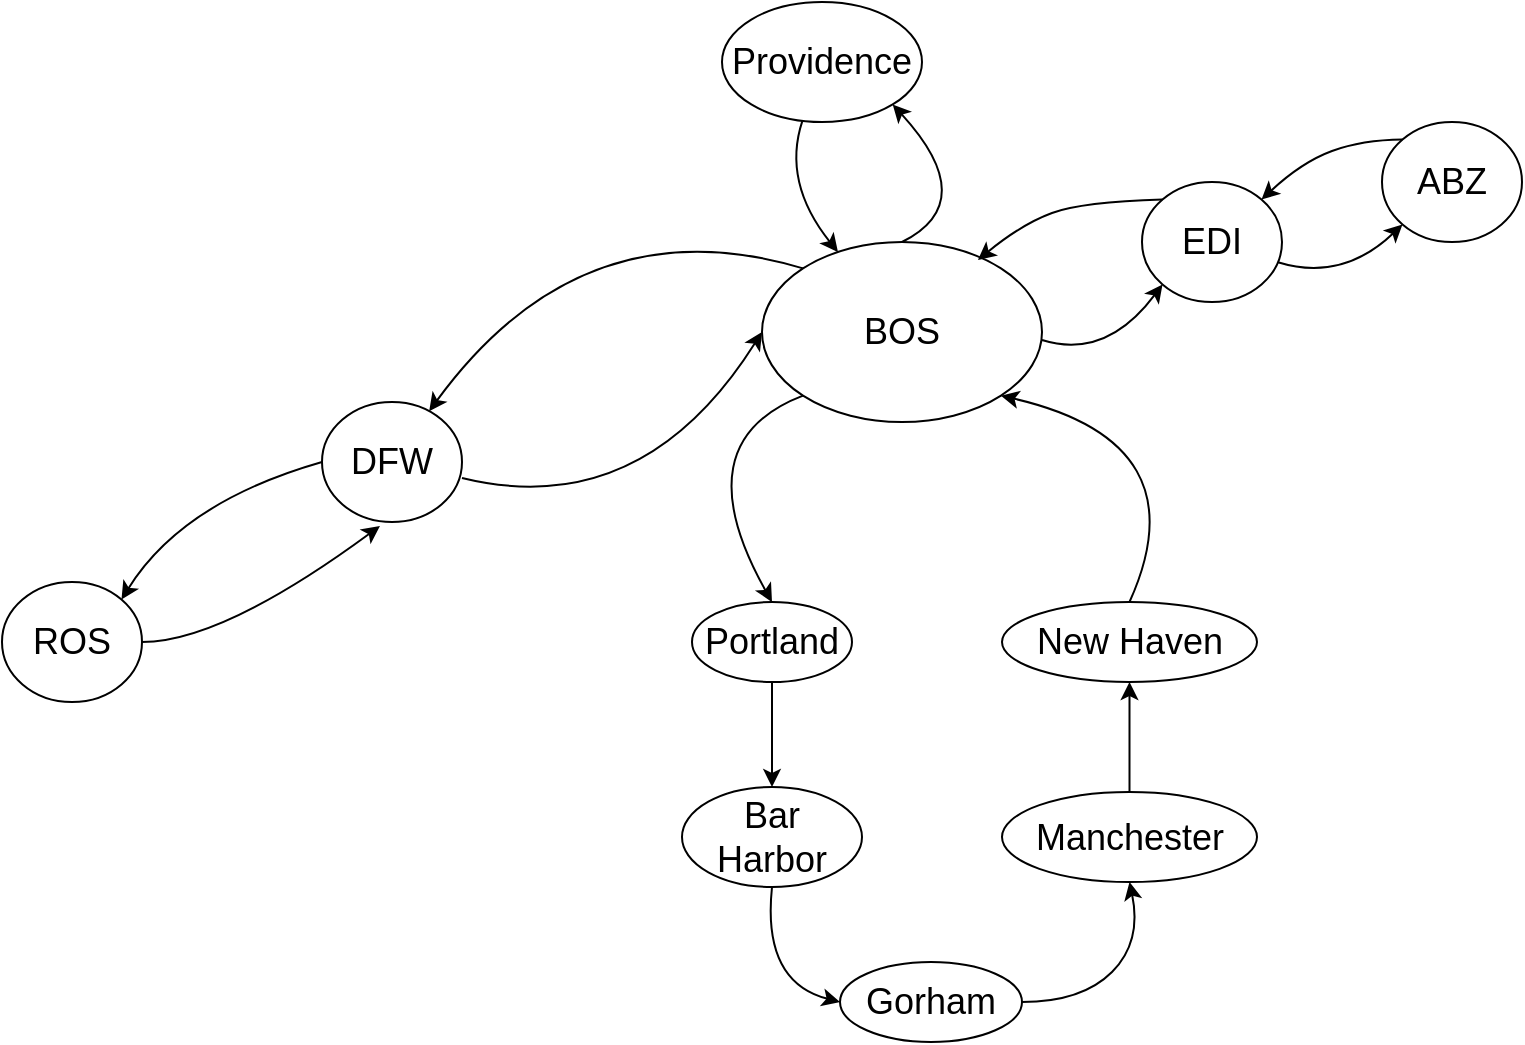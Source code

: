 <mxfile version="24.5.4" type="github">
  <diagram name="Page-1" id="ADkXKBwfeDoaxuX5Rr1g">
    <mxGraphModel dx="1247" dy="747" grid="1" gridSize="10" guides="1" tooltips="1" connect="1" arrows="1" fold="1" page="1" pageScale="1" pageWidth="1169" pageHeight="827" math="0" shadow="0">
      <root>
        <mxCell id="0" />
        <mxCell id="1" parent="0" />
        <mxCell id="pDruWIuyvUxlKhOgC-xd-1" value="&lt;font style=&quot;font-size: 18px;&quot;&gt;ABZ&lt;/font&gt;" style="ellipse;whiteSpace=wrap;html=1;" vertex="1" parent="1">
          <mxGeometry x="730" y="100" width="70" height="60" as="geometry" />
        </mxCell>
        <mxCell id="pDruWIuyvUxlKhOgC-xd-2" value="&lt;font style=&quot;font-size: 18px;&quot;&gt;EDI&lt;/font&gt;" style="ellipse;whiteSpace=wrap;html=1;" vertex="1" parent="1">
          <mxGeometry x="610" y="130" width="70" height="60" as="geometry" />
        </mxCell>
        <mxCell id="pDruWIuyvUxlKhOgC-xd-3" value="&lt;font style=&quot;font-size: 18px;&quot;&gt;BOS&lt;/font&gt;" style="ellipse;whiteSpace=wrap;html=1;" vertex="1" parent="1">
          <mxGeometry x="420" y="160" width="140" height="90" as="geometry" />
        </mxCell>
        <mxCell id="pDruWIuyvUxlKhOgC-xd-4" value="&lt;font style=&quot;font-size: 18px;&quot;&gt;DFW&lt;/font&gt;" style="ellipse;whiteSpace=wrap;html=1;" vertex="1" parent="1">
          <mxGeometry x="200" y="240" width="70" height="60" as="geometry" />
        </mxCell>
        <mxCell id="pDruWIuyvUxlKhOgC-xd-5" value="&lt;font style=&quot;font-size: 18px;&quot;&gt;ROS&lt;/font&gt;" style="ellipse;whiteSpace=wrap;html=1;" vertex="1" parent="1">
          <mxGeometry x="40" y="330" width="70" height="60" as="geometry" />
        </mxCell>
        <mxCell id="pDruWIuyvUxlKhOgC-xd-6" value="&lt;span style=&quot;font-size: 18px;&quot;&gt;Providence&lt;/span&gt;" style="ellipse;whiteSpace=wrap;html=1;" vertex="1" parent="1">
          <mxGeometry x="400" y="40" width="100" height="60" as="geometry" />
        </mxCell>
        <mxCell id="pDruWIuyvUxlKhOgC-xd-27" style="edgeStyle=orthogonalEdgeStyle;rounded=0;orthogonalLoop=1;jettySize=auto;html=1;exitX=0.5;exitY=1;exitDx=0;exitDy=0;entryX=0.5;entryY=0;entryDx=0;entryDy=0;" edge="1" parent="1" source="pDruWIuyvUxlKhOgC-xd-9" target="pDruWIuyvUxlKhOgC-xd-10">
          <mxGeometry relative="1" as="geometry">
            <mxPoint x="420" y="390" as="targetPoint" />
          </mxGeometry>
        </mxCell>
        <mxCell id="pDruWIuyvUxlKhOgC-xd-9" value="&lt;span style=&quot;font-size: 18px;&quot;&gt;Portland&lt;/span&gt;" style="ellipse;whiteSpace=wrap;html=1;" vertex="1" parent="1">
          <mxGeometry x="385" y="340" width="80" height="40" as="geometry" />
        </mxCell>
        <mxCell id="pDruWIuyvUxlKhOgC-xd-10" value="&lt;span style=&quot;font-size: 18px;&quot;&gt;Bar Harbor&lt;/span&gt;" style="ellipse;whiteSpace=wrap;html=1;" vertex="1" parent="1">
          <mxGeometry x="380" y="432.5" width="90" height="50" as="geometry" />
        </mxCell>
        <mxCell id="pDruWIuyvUxlKhOgC-xd-11" value="&lt;span style=&quot;font-size: 18px;&quot;&gt;Gorham&lt;/span&gt;" style="ellipse;whiteSpace=wrap;html=1;" vertex="1" parent="1">
          <mxGeometry x="459" y="520" width="91" height="40" as="geometry" />
        </mxCell>
        <mxCell id="pDruWIuyvUxlKhOgC-xd-30" style="edgeStyle=orthogonalEdgeStyle;rounded=0;orthogonalLoop=1;jettySize=auto;html=1;entryX=0.5;entryY=1;entryDx=0;entryDy=0;" edge="1" parent="1" source="pDruWIuyvUxlKhOgC-xd-12" target="pDruWIuyvUxlKhOgC-xd-14">
          <mxGeometry relative="1" as="geometry" />
        </mxCell>
        <mxCell id="pDruWIuyvUxlKhOgC-xd-12" value="&lt;span style=&quot;font-size: 18px;&quot;&gt;Manchester&lt;/span&gt;" style="ellipse;whiteSpace=wrap;html=1;" vertex="1" parent="1">
          <mxGeometry x="540" y="435" width="127.5" height="45" as="geometry" />
        </mxCell>
        <mxCell id="pDruWIuyvUxlKhOgC-xd-14" value="&lt;span style=&quot;font-size: 18px;&quot;&gt;New Haven&lt;/span&gt;" style="ellipse;whiteSpace=wrap;html=1;" vertex="1" parent="1">
          <mxGeometry x="540" y="340" width="127.5" height="40" as="geometry" />
        </mxCell>
        <mxCell id="pDruWIuyvUxlKhOgC-xd-15" value="" style="curved=1;endArrow=classic;html=1;rounded=0;entryX=0;entryY=1;entryDx=0;entryDy=0;" edge="1" parent="1" source="pDruWIuyvUxlKhOgC-xd-2" target="pDruWIuyvUxlKhOgC-xd-1">
          <mxGeometry width="50" height="50" relative="1" as="geometry">
            <mxPoint x="720" y="280" as="sourcePoint" />
            <mxPoint x="770" y="230" as="targetPoint" />
            <Array as="points">
              <mxPoint x="710" y="180" />
            </Array>
          </mxGeometry>
        </mxCell>
        <mxCell id="pDruWIuyvUxlKhOgC-xd-21" value="" style="curved=1;endArrow=classic;html=1;rounded=0;exitX=0;exitY=1;exitDx=0;exitDy=0;entryX=0.5;entryY=0;entryDx=0;entryDy=0;" edge="1" parent="1" source="pDruWIuyvUxlKhOgC-xd-3" target="pDruWIuyvUxlKhOgC-xd-9">
          <mxGeometry width="50" height="50" relative="1" as="geometry">
            <mxPoint x="400" y="410" as="sourcePoint" />
            <mxPoint x="450" y="360" as="targetPoint" />
            <Array as="points">
              <mxPoint x="380" y="260" />
            </Array>
          </mxGeometry>
        </mxCell>
        <mxCell id="pDruWIuyvUxlKhOgC-xd-22" value="" style="curved=1;endArrow=classic;html=1;rounded=0;exitX=0;exitY=0;exitDx=0;exitDy=0;entryX=1;entryY=0;entryDx=0;entryDy=0;" edge="1" parent="1" source="pDruWIuyvUxlKhOgC-xd-1" target="pDruWIuyvUxlKhOgC-xd-2">
          <mxGeometry width="50" height="50" relative="1" as="geometry">
            <mxPoint x="720" y="300" as="sourcePoint" />
            <mxPoint x="770" y="250" as="targetPoint" />
            <Array as="points">
              <mxPoint x="720" y="109" />
              <mxPoint x="690" y="120" />
            </Array>
          </mxGeometry>
        </mxCell>
        <mxCell id="pDruWIuyvUxlKhOgC-xd-23" value="" style="curved=1;endArrow=classic;html=1;rounded=0;entryX=0.771;entryY=0.1;entryDx=0;entryDy=0;exitX=0;exitY=0;exitDx=0;exitDy=0;entryPerimeter=0;" edge="1" parent="1" source="pDruWIuyvUxlKhOgC-xd-2" target="pDruWIuyvUxlKhOgC-xd-3">
          <mxGeometry width="50" height="50" relative="1" as="geometry">
            <mxPoint x="620" y="120" as="sourcePoint" />
            <mxPoint x="530" y="170" as="targetPoint" />
            <Array as="points">
              <mxPoint x="580" y="140" />
              <mxPoint x="550" y="151" />
            </Array>
          </mxGeometry>
        </mxCell>
        <mxCell id="pDruWIuyvUxlKhOgC-xd-25" value="" style="curved=1;endArrow=classic;html=1;rounded=0;entryX=0;entryY=1;entryDx=0;entryDy=0;" edge="1" parent="1" target="pDruWIuyvUxlKhOgC-xd-2">
          <mxGeometry width="50" height="50" relative="1" as="geometry">
            <mxPoint x="560" y="209" as="sourcePoint" />
            <mxPoint x="622" y="190" as="targetPoint" />
            <Array as="points">
              <mxPoint x="592" y="219" />
            </Array>
          </mxGeometry>
        </mxCell>
        <mxCell id="pDruWIuyvUxlKhOgC-xd-33" value="" style="curved=1;endArrow=classic;html=1;rounded=0;exitX=0.5;exitY=0;exitDx=0;exitDy=0;entryX=1;entryY=1;entryDx=0;entryDy=0;" edge="1" parent="1" source="pDruWIuyvUxlKhOgC-xd-14" target="pDruWIuyvUxlKhOgC-xd-3">
          <mxGeometry width="50" height="50" relative="1" as="geometry">
            <mxPoint x="451" y="247" as="sourcePoint" />
            <mxPoint x="384" y="340" as="targetPoint" />
            <Array as="points">
              <mxPoint x="640" y="260" />
            </Array>
          </mxGeometry>
        </mxCell>
        <mxCell id="pDruWIuyvUxlKhOgC-xd-34" value="" style="curved=1;endArrow=classic;html=1;rounded=0;exitX=0.5;exitY=1;exitDx=0;exitDy=0;entryX=0;entryY=0.5;entryDx=0;entryDy=0;" edge="1" parent="1" source="pDruWIuyvUxlKhOgC-xd-10" target="pDruWIuyvUxlKhOgC-xd-11">
          <mxGeometry width="50" height="50" relative="1" as="geometry">
            <mxPoint x="451" y="247" as="sourcePoint" />
            <mxPoint x="384" y="340" as="targetPoint" />
            <Array as="points">
              <mxPoint x="420" y="530" />
            </Array>
          </mxGeometry>
        </mxCell>
        <mxCell id="pDruWIuyvUxlKhOgC-xd-35" value="" style="curved=1;endArrow=classic;html=1;rounded=0;exitX=1;exitY=0.5;exitDx=0;exitDy=0;entryX=0.5;entryY=1;entryDx=0;entryDy=0;" edge="1" parent="1" source="pDruWIuyvUxlKhOgC-xd-11" target="pDruWIuyvUxlKhOgC-xd-12">
          <mxGeometry width="50" height="50" relative="1" as="geometry">
            <mxPoint x="580" y="500" as="sourcePoint" />
            <mxPoint x="640" y="480" as="targetPoint" />
            <Array as="points">
              <mxPoint x="580" y="540" />
              <mxPoint x="610" y="510" />
            </Array>
          </mxGeometry>
        </mxCell>
        <mxCell id="pDruWIuyvUxlKhOgC-xd-38" value="" style="curved=1;endArrow=classic;html=1;rounded=0;exitX=0;exitY=0;exitDx=0;exitDy=0;" edge="1" parent="1" source="pDruWIuyvUxlKhOgC-xd-3" target="pDruWIuyvUxlKhOgC-xd-4">
          <mxGeometry width="50" height="50" relative="1" as="geometry">
            <mxPoint x="407.5" y="160" as="sourcePoint" />
            <mxPoint x="340.5" y="253" as="targetPoint" />
            <Array as="points">
              <mxPoint x="330" y="140" />
            </Array>
          </mxGeometry>
        </mxCell>
        <mxCell id="pDruWIuyvUxlKhOgC-xd-39" value="" style="curved=1;endArrow=classic;html=1;rounded=0;exitX=0;exitY=0.5;exitDx=0;exitDy=0;entryX=1;entryY=0;entryDx=0;entryDy=0;" edge="1" parent="1" source="pDruWIuyvUxlKhOgC-xd-4" target="pDruWIuyvUxlKhOgC-xd-5">
          <mxGeometry width="50" height="50" relative="1" as="geometry">
            <mxPoint x="200" y="253" as="sourcePoint" />
            <mxPoint x="20" y="330" as="targetPoint" />
            <Array as="points">
              <mxPoint x="130" y="290" />
            </Array>
          </mxGeometry>
        </mxCell>
        <mxCell id="pDruWIuyvUxlKhOgC-xd-40" value="" style="curved=1;endArrow=classic;html=1;rounded=0;entryX=0.414;entryY=1.033;entryDx=0;entryDy=0;entryPerimeter=0;exitX=1;exitY=0.5;exitDx=0;exitDy=0;" edge="1" parent="1" source="pDruWIuyvUxlKhOgC-xd-5" target="pDruWIuyvUxlKhOgC-xd-4">
          <mxGeometry width="50" height="50" relative="1" as="geometry">
            <mxPoint x="100" y="380" as="sourcePoint" />
            <mxPoint x="162" y="361" as="targetPoint" />
            <Array as="points">
              <mxPoint x="150" y="360" />
            </Array>
          </mxGeometry>
        </mxCell>
        <mxCell id="pDruWIuyvUxlKhOgC-xd-41" value="" style="curved=1;endArrow=classic;html=1;rounded=0;entryX=0;entryY=0.5;entryDx=0;entryDy=0;exitX=1;exitY=0.5;exitDx=0;exitDy=0;" edge="1" parent="1" target="pDruWIuyvUxlKhOgC-xd-3">
          <mxGeometry width="50" height="50" relative="1" as="geometry">
            <mxPoint x="270" y="278" as="sourcePoint" />
            <mxPoint x="389" y="220" as="targetPoint" />
            <Array as="points">
              <mxPoint x="360" y="300" />
            </Array>
          </mxGeometry>
        </mxCell>
        <mxCell id="pDruWIuyvUxlKhOgC-xd-45" value="" style="curved=1;endArrow=classic;html=1;rounded=0;" edge="1" parent="1" source="pDruWIuyvUxlKhOgC-xd-6" target="pDruWIuyvUxlKhOgC-xd-3">
          <mxGeometry width="50" height="50" relative="1" as="geometry">
            <mxPoint x="425" y="134.5" as="sourcePoint" />
            <mxPoint x="487" y="115.5" as="targetPoint" />
            <Array as="points">
              <mxPoint x="430" y="130" />
            </Array>
          </mxGeometry>
        </mxCell>
        <mxCell id="pDruWIuyvUxlKhOgC-xd-47" value="" style="curved=1;endArrow=classic;html=1;rounded=0;entryX=1;entryY=1;entryDx=0;entryDy=0;exitX=0.5;exitY=0;exitDx=0;exitDy=0;" edge="1" parent="1" source="pDruWIuyvUxlKhOgC-xd-3" target="pDruWIuyvUxlKhOgC-xd-6">
          <mxGeometry width="50" height="50" relative="1" as="geometry">
            <mxPoint x="500" y="169" as="sourcePoint" />
            <mxPoint x="550" y="140" as="targetPoint" />
            <Array as="points">
              <mxPoint x="530" y="140" />
            </Array>
          </mxGeometry>
        </mxCell>
      </root>
    </mxGraphModel>
  </diagram>
</mxfile>
